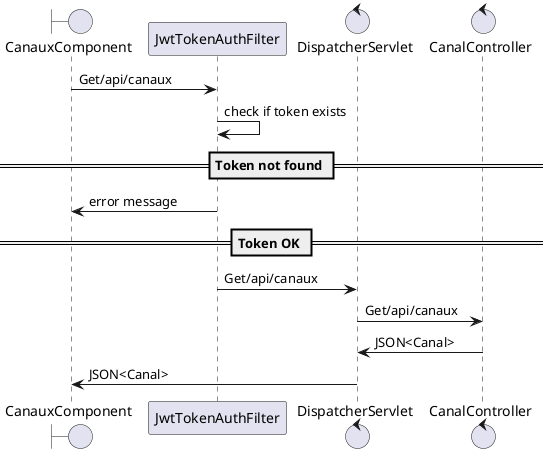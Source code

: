 == listerCanauxById ==

@startuml
boundary CanauxComponent
participant JwtTokenAuthFilter
control DispatcherServlet 
control CanalController 


CanauxComponent -> JwtTokenAuthFilter : Get/api/canaux 
JwtTokenAuthFilter -> JwtTokenAuthFilter : check if token exists
==Token not found ==
JwtTokenAuthFilter -> CanauxComponent : error message 
==Token OK ==
JwtTokenAuthFilter -> DispatcherServlet : Get/api/canaux
DispatcherServlet -> CanalController : Get/api/canaux
CanalController -> DispatcherServlet : JSON<Canal>
DispatcherServlet -> CanauxComponent : JSON<Canal>
@enduml